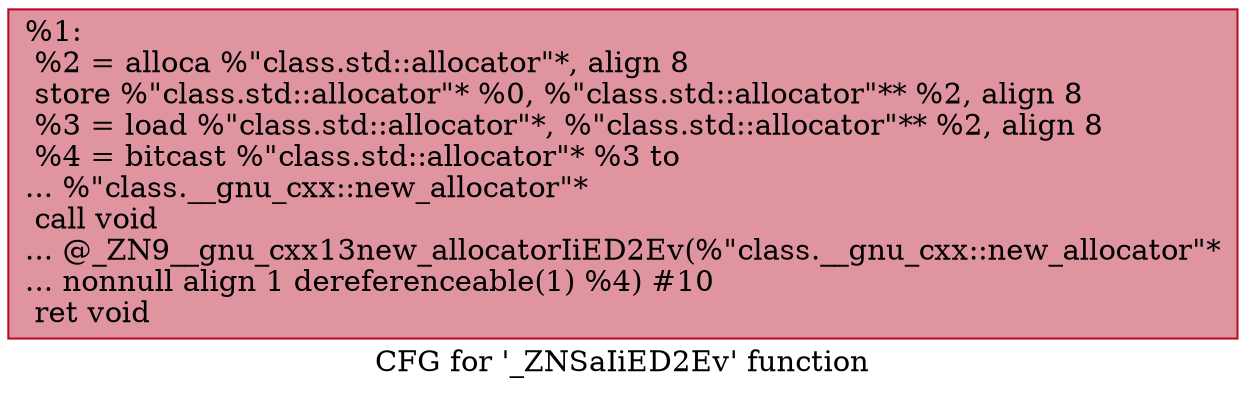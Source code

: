 digraph "CFG for '_ZNSaIiED2Ev' function" {
	label="CFG for '_ZNSaIiED2Ev' function";

	Node0x55dc45de10f0 [shape=record,color="#b70d28ff", style=filled, fillcolor="#b70d2870",label="{%1:\l  %2 = alloca %\"class.std::allocator\"*, align 8\l  store %\"class.std::allocator\"* %0, %\"class.std::allocator\"** %2, align 8\l  %3 = load %\"class.std::allocator\"*, %\"class.std::allocator\"** %2, align 8\l  %4 = bitcast %\"class.std::allocator\"* %3 to\l... %\"class.__gnu_cxx::new_allocator\"*\l  call void\l... @_ZN9__gnu_cxx13new_allocatorIiED2Ev(%\"class.__gnu_cxx::new_allocator\"*\l... nonnull align 1 dereferenceable(1) %4) #10\l  ret void\l}"];
}
